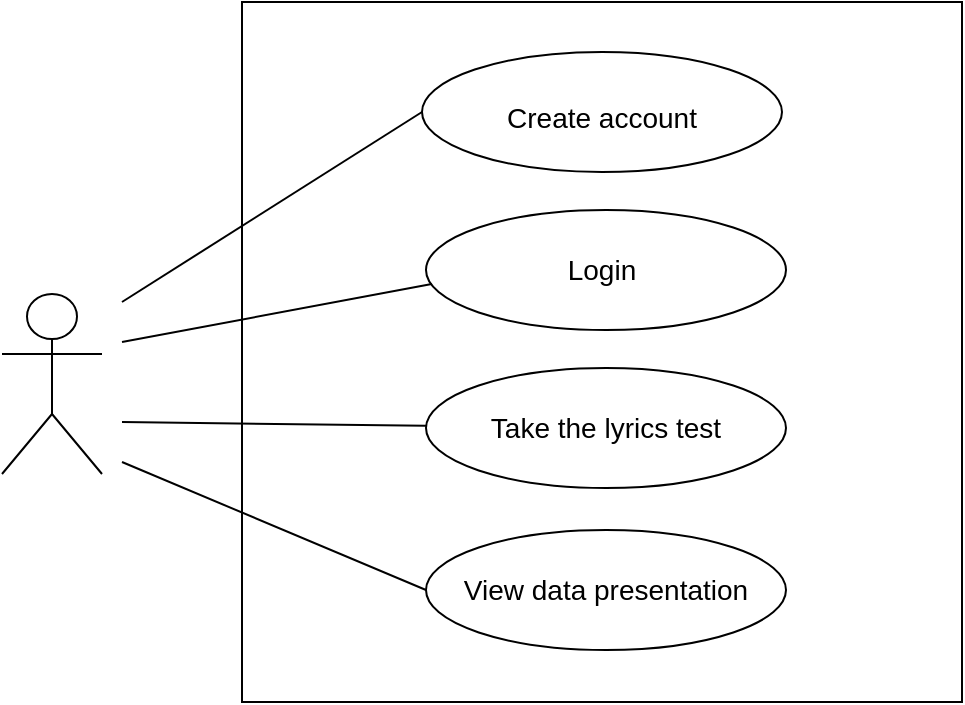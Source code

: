 <mxfile version="12.5.5" type="device"><diagram id="dKZt8pxTwMbpxy30mc5C" name="Page-1"><mxGraphModel dx="1038" dy="548" grid="1" gridSize="10" guides="1" tooltips="1" connect="1" arrows="1" fold="1" page="1" pageScale="1" pageWidth="850" pageHeight="1100" math="0" shadow="0"><root><mxCell id="0"/><mxCell id="1" parent="0"/><mxCell id="o3pUmhSxEXmwWixZwpz3-1" value="" style="shape=umlActor;verticalLabelPosition=bottom;labelBackgroundColor=#ffffff;verticalAlign=top;html=1;outlineConnect=0;" vertex="1" parent="1"><mxGeometry x="220" y="176" width="50" height="90" as="geometry"/></mxCell><mxCell id="o3pUmhSxEXmwWixZwpz3-5" value="" style="rounded=0;whiteSpace=wrap;html=1;" vertex="1" parent="1"><mxGeometry x="340" y="30" width="360" height="350" as="geometry"/></mxCell><mxCell id="o3pUmhSxEXmwWixZwpz3-12" value="" style="ellipse;whiteSpace=wrap;html=1;" vertex="1" parent="1"><mxGeometry x="430" y="55" width="180" height="60" as="geometry"/></mxCell><mxCell id="o3pUmhSxEXmwWixZwpz3-13" value="" style="ellipse;whiteSpace=wrap;html=1;" vertex="1" parent="1"><mxGeometry x="432" y="134" width="180" height="60" as="geometry"/></mxCell><mxCell id="o3pUmhSxEXmwWixZwpz3-15" value="" style="ellipse;whiteSpace=wrap;html=1;" vertex="1" parent="1"><mxGeometry x="432" y="213" width="180" height="60" as="geometry"/></mxCell><mxCell id="o3pUmhSxEXmwWixZwpz3-16" value="" style="ellipse;whiteSpace=wrap;html=1;" vertex="1" parent="1"><mxGeometry x="432" y="294" width="180" height="60" as="geometry"/></mxCell><mxCell id="o3pUmhSxEXmwWixZwpz3-18" value="" style="endArrow=none;html=1;entryX=0;entryY=0.5;entryDx=0;entryDy=0;" edge="1" parent="1" target="o3pUmhSxEXmwWixZwpz3-12"><mxGeometry width="50" height="50" relative="1" as="geometry"><mxPoint x="280" y="180" as="sourcePoint"/><mxPoint x="280" y="400" as="targetPoint"/></mxGeometry></mxCell><mxCell id="o3pUmhSxEXmwWixZwpz3-19" value="" style="endArrow=none;html=1;entryX=0.016;entryY=0.617;entryDx=0;entryDy=0;entryPerimeter=0;" edge="1" parent="1" target="o3pUmhSxEXmwWixZwpz3-13"><mxGeometry width="50" height="50" relative="1" as="geometry"><mxPoint x="280" y="200" as="sourcePoint"/><mxPoint x="430" y="111.5" as="targetPoint"/></mxGeometry></mxCell><mxCell id="o3pUmhSxEXmwWixZwpz3-20" value="" style="endArrow=none;html=1;" edge="1" parent="1" target="o3pUmhSxEXmwWixZwpz3-15"><mxGeometry width="50" height="50" relative="1" as="geometry"><mxPoint x="280" y="240" as="sourcePoint"/><mxPoint x="420" y="115" as="targetPoint"/></mxGeometry></mxCell><mxCell id="o3pUmhSxEXmwWixZwpz3-21" value="" style="endArrow=none;html=1;entryX=0;entryY=0.5;entryDx=0;entryDy=0;" edge="1" parent="1" target="o3pUmhSxEXmwWixZwpz3-16"><mxGeometry width="50" height="50" relative="1" as="geometry"><mxPoint x="280" y="260" as="sourcePoint"/><mxPoint x="420" y="145" as="targetPoint"/></mxGeometry></mxCell><mxCell id="o3pUmhSxEXmwWixZwpz3-22" value="&lt;p style=&quot;font-size: 14px;&quot;&gt;Create account&lt;/p&gt;" style="text;html=1;strokeColor=none;fillColor=none;align=center;verticalAlign=middle;whiteSpace=wrap;rounded=0;fontSize=14;" vertex="1" parent="1"><mxGeometry x="460" y="75" width="120" height="25" as="geometry"/></mxCell><mxCell id="o3pUmhSxEXmwWixZwpz3-25" value="&lt;p style=&quot;font-size: 14px&quot;&gt;Login&lt;/p&gt;" style="text;html=1;strokeColor=none;fillColor=none;align=center;verticalAlign=middle;whiteSpace=wrap;rounded=0;fontSize=14;" vertex="1" parent="1"><mxGeometry x="460" y="151" width="120" height="25" as="geometry"/></mxCell><mxCell id="o3pUmhSxEXmwWixZwpz3-26" value="&lt;p style=&quot;font-size: 14px&quot;&gt;Take the lyrics test&lt;/p&gt;" style="text;html=1;strokeColor=none;fillColor=none;align=center;verticalAlign=middle;whiteSpace=wrap;rounded=0;fontSize=14;" vertex="1" parent="1"><mxGeometry x="458" y="228.25" width="128" height="29.5" as="geometry"/></mxCell><mxCell id="o3pUmhSxEXmwWixZwpz3-27" value="&lt;p style=&quot;font-size: 14px&quot;&gt;View data presentation&lt;/p&gt;" style="text;html=1;strokeColor=none;fillColor=none;align=center;verticalAlign=middle;whiteSpace=wrap;rounded=0;fontSize=14;" vertex="1" parent="1"><mxGeometry x="447" y="311.5" width="150" height="25" as="geometry"/></mxCell></root></mxGraphModel></diagram></mxfile>